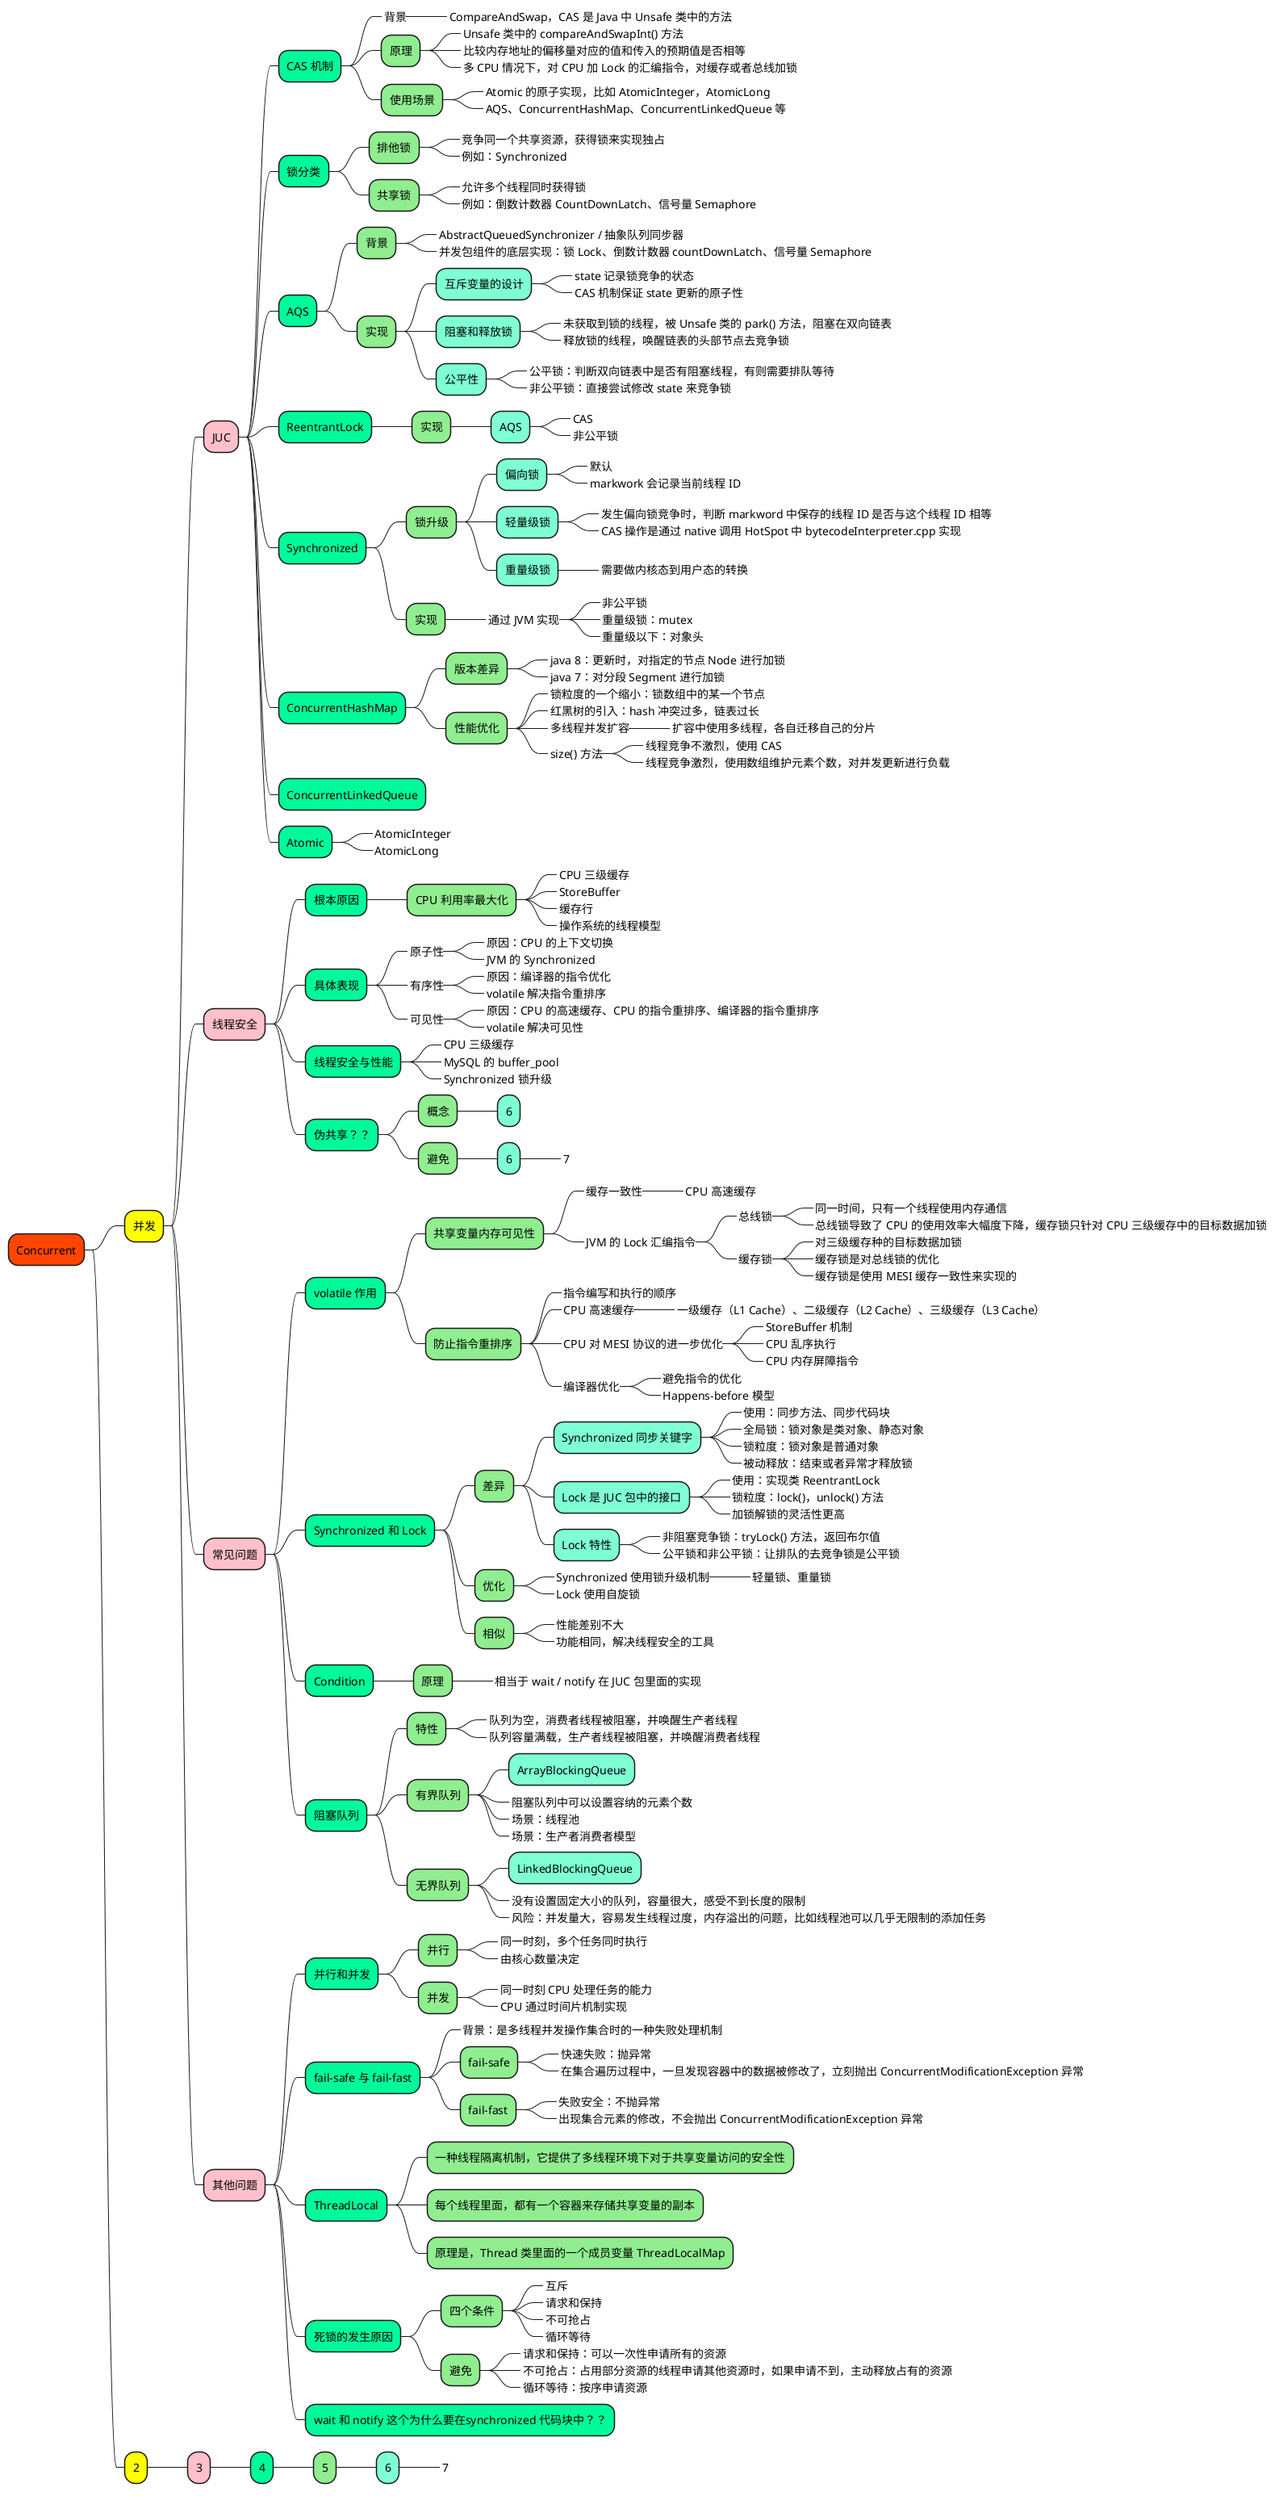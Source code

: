 @startmindmap

+[#OrangeRed] Concurrent

++[#yellow] 并发

+++[#Pink] JUC

++++[#MediumSpringGreen] CAS 机制

+++++[#LightGreen]_ 背景
++++++[#Aquamarine]_ CompareAndSwap，CAS 是 Java 中 Unsafe 类中的方法
+++++[#LightGreen] 原理
++++++[#Aquamarine]_ Unsafe 类中的 compareAndSwapInt() 方法
++++++[#Aquamarine]_ 比较内存地址的偏移量对应的值和传入的预期值是否相等
++++++[#Aquamarine]_ 多 CPU 情况下，对 CPU 加 Lock 的汇编指令，对缓存或者总线加锁
+++++[#LightGreen] 使用场景
++++++[#Aquamarine]_ Atomic 的原子实现，比如 AtomicInteger，AtomicLong
++++++[#Aquamarine]_ AQS、ConcurrentHashMap、ConcurrentLinkedQueue 等

++++[#MediumSpringGreen] 锁分类

+++++[#LightGreen] 排他锁
++++++[#Aquamarine]_ 竞争同一个共享资源，获得锁来实现独占
++++++[#Aquamarine]_ 例如：Synchronized

+++++[#LightGreen] 共享锁
++++++[#Aquamarine]_ 允许多个线程同时获得锁
++++++[#Aquamarine]_ 例如：倒数计数器 CountDownLatch、信号量 Semaphore

++++[#MediumSpringGreen] AQS

+++++[#LightGreen] 背景
++++++[#Aquamarine]_ AbstractQueuedSynchronizer / 抽象队列同步器
++++++[#Aquamarine]_ 并发包组件的底层实现：锁 Lock、倒数计数器 countDownLatch、信号量 Semaphore

+++++[#LightGreen] 实现
++++++[#Aquamarine] 互斥变量的设计
+++++++[#Aquamarine]_ state 记录锁竞争的状态
+++++++[#Aquamarine]_ CAS 机制保证 state 更新的原子性

++++++[#Aquamarine] 阻塞和释放锁
+++++++[#Aquamarine]_ 未获取到锁的线程，被 Unsafe 类的 park() 方法，阻塞在双向链表
+++++++[#Aquamarine]_ 释放锁的线程，唤醒链表的头部节点去竞争锁

++++++[#Aquamarine] 公平性
+++++++[#Aquamarine]_ 公平锁：判断双向链表中是否有阻塞线程，有则需要排队等待
+++++++[#Aquamarine]_ 非公平锁：直接尝试修改 state 来竞争锁


++++[#MediumSpringGreen] ReentrantLock
+++++[#LightGreen] 实现
++++++[#Aquamarine] AQS
+++++++[#Aquamarine]_ CAS
+++++++[#Aquamarine]_ 非公平锁



++++[#MediumSpringGreen] Synchronized

+++++[#LightGreen] 锁升级

++++++[#Aquamarine] 偏向锁
+++++++[#Aquamarine]_ 默认
+++++++[#Aquamarine]_ markwork 会记录当前线程 ID
++++++[#Aquamarine] 轻量级锁
+++++++[#Aquamarine]_ 发生偏向锁竞争时，判断 markword 中保存的线程 ID 是否与这个线程 ID 相等
+++++++[#Aquamarine]_ CAS 操作是通过 native 调用 HotSpot 中 bytecodeInterpreter.cpp 实现
++++++[#Aquamarine] 重量级锁
+++++++[#Aquamarine]_ 需要做内核态到用户态的转换

+++++[#LightGreen] 实现
++++++[#Aquamarine]_ 通过 JVM 实现
+++++++[#Aquamarine]_ 非公平锁
+++++++[#Aquamarine]_ 重量级锁：mutex
+++++++[#Aquamarine]_ 重量级以下：对象头


++++[#MediumSpringGreen] ConcurrentHashMap

+++++[#LightGreen] 版本差异
++++++[#Aquamarine]_ java 8：更新时，对指定的节点 Node 进行加锁
++++++[#Aquamarine]_ java 7：对分段 Segment 进行加锁

+++++[#LightGreen] 性能优化
++++++[#Aquamarine]_ 锁粒度的一个缩小：锁数组中的某一个节点
++++++[#Aquamarine]_ 红黑树的引入：hash 冲突过多，链表过长
++++++[#Aquamarine]_ 多线程并发扩容
+++++++[#Aquamarine]_ 扩容中使用多线程，各自迁移自己的分片
++++++[#Aquamarine]_ size() 方法
+++++++[#Aquamarine]_ 线程竞争不激烈，使用 CAS
+++++++[#Aquamarine]_ 线程竞争激烈，使用数组维护元素个数，对并发更新进行负载


++++[#MediumSpringGreen] ConcurrentLinkedQueue

++++[#MediumSpringGreen] Atomic
+++++[#LightGreen]_ AtomicInteger
+++++[#LightGreen]_ AtomicLong




+++[#Pink] 线程安全

++++[#MediumSpringGreen] 根本原因
+++++[#LightGreen] CPU 利用率最大化
++++++[#Aquamarine]_ CPU 三级缓存
++++++[#Aquamarine]_ StoreBuffer
++++++[#Aquamarine]_ 缓存行
++++++[#Aquamarine]_ 操作系统的线程模型

++++[#MediumSpringGreen] 具体表现
+++++[#LightGreen]_ 原子性
++++++[#Aquamarine]_ 原因：CPU 的上下文切换
++++++[#Aquamarine]_ JVM 的 Synchronized
+++++[#LightGreen]_ 有序性
++++++[#Aquamarine]_ 原因：编译器的指令优化
++++++[#Aquamarine]_ volatile 解决指令重排序
+++++[#LightGreen]_ 可见性
++++++[#Aquamarine]_ 原因：CPU 的高速缓存、CPU 的指令重排序、编译器的指令重排序
++++++[#Aquamarine]_ volatile 解决可见性

++++[#MediumSpringGreen] 线程安全与性能
+++++[#LightGreen]_ CPU 三级缓存
+++++[#LightGreen]_ MySQL 的 buffer_pool
+++++[#LightGreen]_ Synchronized 锁升级

++++[#MediumSpringGreen] 伪共享？？
+++++[#LightGreen] 概念
++++++[#Aquamarine] 6
+++++[#LightGreen] 避免
++++++[#Aquamarine] 6
+++++++[#Aquamarine]_ 7



+++[#Pink] 常见问题

++++[#MediumSpringGreen] volatile 作用

+++++[#LightGreen] 共享变量内存可见性
++++++[#Aquamarine]_ 缓存一致性
+++++++[#Aquamarine]_ CPU 高速缓存

++++++[#Aquamarine]_ JVM 的 Lock 汇编指令
+++++++[#Aquamarine]_ 总线锁
++++++++[#Aquamarine]_ 同一时间，只有一个线程使用内存通信
++++++++[#Aquamarine]_ 总线锁导致了 CPU 的使用效率大幅度下降，缓存锁只针对 CPU 三级缓存中的目标数据加锁
+++++++[#Aquamarine]_ 缓存锁
++++++++[#Aquamarine]_ 对三级缓存种的目标数据加锁
++++++++[#Aquamarine]_ 缓存锁是对总线锁的优化
++++++++[#Aquamarine]_ 缓存锁是使用 MESI 缓存一致性来实现的

+++++[#LightGreen] 防止指令重排序
++++++[#Aquamarine]_ 指令编写和执行的顺序
++++++[#Aquamarine]_ CPU 高速缓存
+++++++[#Aquamarine]_ 一级缓存（L1 Cache）、二级缓存（L2 Cache）、三级缓存（L3 Cache）
++++++[#Aquamarine]_ CPU 对 MESI 协议的进一步优化
+++++++[#Aquamarine]_ StoreBuffer 机制
+++++++[#Aquamarine]_ CPU 乱序执行
+++++++[#Aquamarine]_ CPU 内存屏障指令
++++++[#Aquamarine]_ 编译器优化
+++++++[#Aquamarine]_ 避免指令的优化
+++++++[#Aquamarine]_ Happens-before 模型



++++[#MediumSpringGreen] Synchronized 和 Lock

+++++[#LightGreen] 差异

++++++[#Aquamarine] Synchronized 同步关键字
+++++++[#Aquamarine]_ 使用：同步方法、同步代码块
+++++++[#Aquamarine]_ 全局锁：锁对象是类对象、静态对象
+++++++[#Aquamarine]_ 锁粒度：锁对象是普通对象
+++++++[#Aquamarine]_ 被动释放：结束或者异常才释放锁

++++++[#Aquamarine] Lock 是 JUC 包中的接口
+++++++[#Aquamarine]_ 使用：实现类 ReentrantLock
+++++++[#Aquamarine]_ 锁粒度：lock()，unlock() 方法
+++++++[#Aquamarine]_ 加锁解锁的灵活性更高

++++++[#Aquamarine] Lock 特性
+++++++[#Aquamarine]_ 非阻塞竞争锁：tryLock() 方法，返回布尔值
+++++++[#Aquamarine]_ 公平锁和非公平锁：让排队的去竞争锁是公平锁

+++++[#LightGreen] 优化
++++++[#Aquamarine]_ Synchronized 使用锁升级机制
+++++++[#Aquamarine]_ 轻量锁、重量锁
++++++[#Aquamarine]_ Lock 使用自旋锁


+++++[#LightGreen] 相似
++++++[#Aquamarine]_ 性能差别不大
++++++[#Aquamarine]_ 功能相同，解决线程安全的工具


++++[#MediumSpringGreen] Condition

+++++[#LightGreen] 原理
++++++[#Aquamarine]_ 相当于 wait / notify 在 JUC 包里面的实现


++++[#MediumSpringGreen] 阻塞队列

+++++[#LightGreen] 特性
'++++++[#Aquamarine]_ 当队列为空的时候，获取队列中元素的消费者线程会被阻塞，同时唤醒生产者线程
'++++++[#Aquamarine]_ 当队列满了的时候，向队列中添加元素的生产者线程被阻塞，同时唤醒消费者线程
'++++++[#Aquamarine]_ 队列为空的时候，获取元素的线程会等待队列变为非空
'++++++[#Aquamarine]_ 当队列满时，存储元素的线程会等待队列可用
++++++[#Aquamarine]_ 队列为空，消费者线程被阻塞，并唤醒生产者线程
++++++[#Aquamarine]_ 队列容量满载，生产者线程被阻塞，并唤醒消费者线程

+++++[#LightGreen] 有界队列
++++++[#Aquamarine] ArrayBlockingQueue
++++++[#Aquamarine]_ 阻塞队列中可以设置容纳的元素个数
++++++[#Aquamarine]_ 场景：线程池
++++++[#Aquamarine]_ 场景：生产者消费者模型

+++++[#LightGreen] 无界队列
++++++[#Aquamarine] LinkedBlockingQueue
++++++[#Aquamarine]_ 没有设置固定大小的队列，容量很大，感受不到长度的限制
++++++[#Aquamarine]_ 风险：并发量大，容易发生线程过度，内存溢出的问题，比如线程池可以几乎无限制的添加任务



+++[#Pink] 其他问题

++++[#MediumSpringGreen] 并行和并发
+++++[#LightGreen] 并行
++++++[#Aquamarine]_ 同一时刻，多个任务同时执行
++++++[#Aquamarine]_ 由核心数量决定
+++++[#LightGreen] 并发
++++++[#Aquamarine]_ 同一时刻 CPU 处理任务的能力
++++++[#Aquamarine]_ CPU 通过时间片机制实现

++++[#MediumSpringGreen] fail-safe 与 fail-fast
+++++[#LightGreen]_ 背景：是多线程并发操作集合时的一种失败处理机制
+++++[#LightGreen] fail-safe
++++++[#Aquamarine]_ 快速失败：抛异常
++++++[#Aquamarine]_ 在集合遍历过程中，一旦发现容器中的数据被修改了，立刻抛出 ConcurrentModificationException 异常
+++++[#LightGreen] fail-fast
++++++[#Aquamarine]_ 失败安全：不抛异常
++++++[#Aquamarine]_ 出现集合元素的修改，不会抛出 ConcurrentModificationException 异常

++++[#MediumSpringGreen] ThreadLocal
+++++[#LightGreen] 一种线程隔离机制，它提供了多线程环境下对于共享变量访问的安全性
+++++[#LightGreen] 每个线程里面，都有一个容器来存储共享变量的副本
+++++[#LightGreen] 原理是，Thread 类里面的一个成员变量 ThreadLocalMap

++++[#MediumSpringGreen] 死锁的发生原因

+++++[#LightGreen] 四个条件
++++++[#Aquamarine]_ 互斥
++++++[#Aquamarine]_ 请求和保持
++++++[#Aquamarine]_ 不可抢占
++++++[#Aquamarine]_ 循环等待

+++++[#LightGreen] 避免
++++++[#Aquamarine]_ 请求和保持：可以一次性申请所有的资源
++++++[#Aquamarine]_ 不可抢占：占用部分资源的线程申请其他资源时，如果申请不到，主动释放占有的资源
++++++[#Aquamarine]_ 循环等待：按序申请资源

++++[#MediumSpringGreen] wait 和 notify 这个为什么要在synchronized 代码块中？？










++[#yellow] 2

+++[#Pink] 3

++++[#MediumSpringGreen] 4
+++++[#LightGreen] 5
++++++[#Aquamarine] 6
+++++++[#Aquamarine]_ 7


@endmindmap